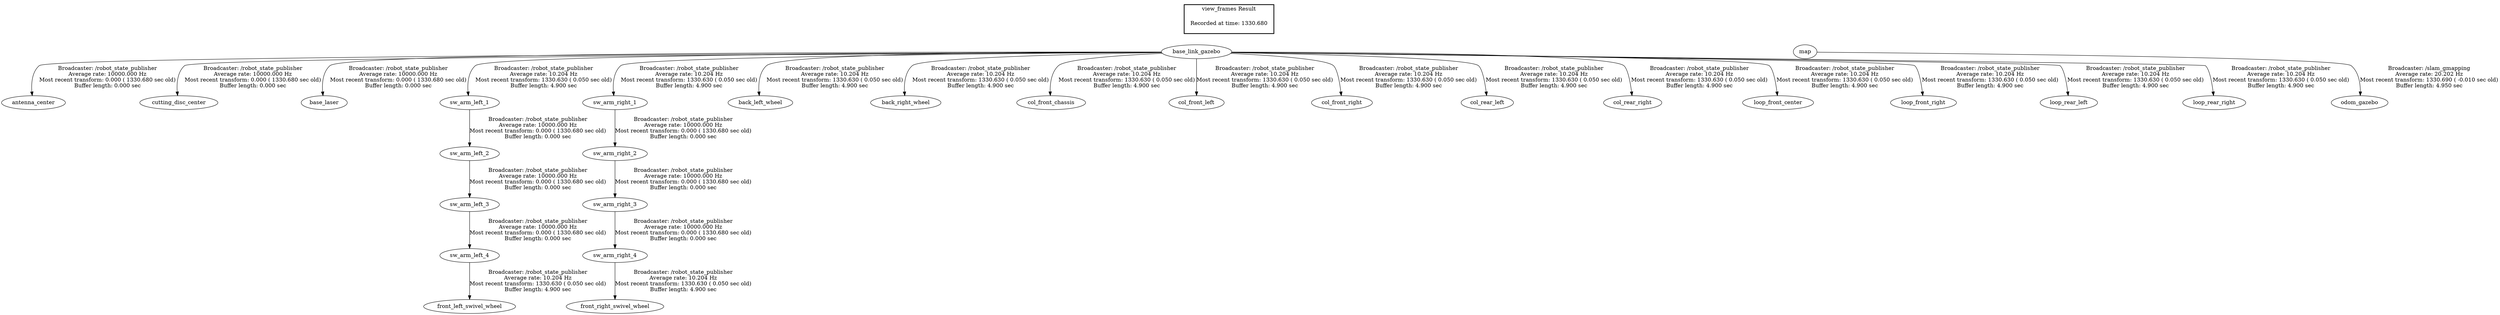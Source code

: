 digraph G {
"base_link_gazebo" -> "antenna_center"[label="Broadcaster: /robot_state_publisher\nAverage rate: 10000.000 Hz\nMost recent transform: 0.000 ( 1330.680 sec old)\nBuffer length: 0.000 sec\n"];
"base_link_gazebo" -> "cutting_disc_center"[label="Broadcaster: /robot_state_publisher\nAverage rate: 10000.000 Hz\nMost recent transform: 0.000 ( 1330.680 sec old)\nBuffer length: 0.000 sec\n"];
"base_link_gazebo" -> "base_laser"[label="Broadcaster: /robot_state_publisher\nAverage rate: 10000.000 Hz\nMost recent transform: 0.000 ( 1330.680 sec old)\nBuffer length: 0.000 sec\n"];
"sw_arm_left_1" -> "sw_arm_left_2"[label="Broadcaster: /robot_state_publisher\nAverage rate: 10000.000 Hz\nMost recent transform: 0.000 ( 1330.680 sec old)\nBuffer length: 0.000 sec\n"];
"base_link_gazebo" -> "sw_arm_left_1"[label="Broadcaster: /robot_state_publisher\nAverage rate: 10.204 Hz\nMost recent transform: 1330.630 ( 0.050 sec old)\nBuffer length: 4.900 sec\n"];
"sw_arm_left_2" -> "sw_arm_left_3"[label="Broadcaster: /robot_state_publisher\nAverage rate: 10000.000 Hz\nMost recent transform: 0.000 ( 1330.680 sec old)\nBuffer length: 0.000 sec\n"];
"sw_arm_left_3" -> "sw_arm_left_4"[label="Broadcaster: /robot_state_publisher\nAverage rate: 10000.000 Hz\nMost recent transform: 0.000 ( 1330.680 sec old)\nBuffer length: 0.000 sec\n"];
"sw_arm_right_1" -> "sw_arm_right_2"[label="Broadcaster: /robot_state_publisher\nAverage rate: 10000.000 Hz\nMost recent transform: 0.000 ( 1330.680 sec old)\nBuffer length: 0.000 sec\n"];
"base_link_gazebo" -> "sw_arm_right_1"[label="Broadcaster: /robot_state_publisher\nAverage rate: 10.204 Hz\nMost recent transform: 1330.630 ( 0.050 sec old)\nBuffer length: 4.900 sec\n"];
"sw_arm_right_2" -> "sw_arm_right_3"[label="Broadcaster: /robot_state_publisher\nAverage rate: 10000.000 Hz\nMost recent transform: 0.000 ( 1330.680 sec old)\nBuffer length: 0.000 sec\n"];
"sw_arm_right_3" -> "sw_arm_right_4"[label="Broadcaster: /robot_state_publisher\nAverage rate: 10000.000 Hz\nMost recent transform: 0.000 ( 1330.680 sec old)\nBuffer length: 0.000 sec\n"];
"map" -> "odom_gazebo"[label="Broadcaster: /slam_gmapping\nAverage rate: 20.202 Hz\nMost recent transform: 1330.690 ( -0.010 sec old)\nBuffer length: 4.950 sec\n"];
"base_link_gazebo" -> "back_left_wheel"[label="Broadcaster: /robot_state_publisher\nAverage rate: 10.204 Hz\nMost recent transform: 1330.630 ( 0.050 sec old)\nBuffer length: 4.900 sec\n"];
"base_link_gazebo" -> "back_right_wheel"[label="Broadcaster: /robot_state_publisher\nAverage rate: 10.204 Hz\nMost recent transform: 1330.630 ( 0.050 sec old)\nBuffer length: 4.900 sec\n"];
"base_link_gazebo" -> "col_front_chassis"[label="Broadcaster: /robot_state_publisher\nAverage rate: 10.204 Hz\nMost recent transform: 1330.630 ( 0.050 sec old)\nBuffer length: 4.900 sec\n"];
"base_link_gazebo" -> "col_front_left"[label="Broadcaster: /robot_state_publisher\nAverage rate: 10.204 Hz\nMost recent transform: 1330.630 ( 0.050 sec old)\nBuffer length: 4.900 sec\n"];
"base_link_gazebo" -> "col_front_right"[label="Broadcaster: /robot_state_publisher\nAverage rate: 10.204 Hz\nMost recent transform: 1330.630 ( 0.050 sec old)\nBuffer length: 4.900 sec\n"];
"base_link_gazebo" -> "col_rear_left"[label="Broadcaster: /robot_state_publisher\nAverage rate: 10.204 Hz\nMost recent transform: 1330.630 ( 0.050 sec old)\nBuffer length: 4.900 sec\n"];
"base_link_gazebo" -> "col_rear_right"[label="Broadcaster: /robot_state_publisher\nAverage rate: 10.204 Hz\nMost recent transform: 1330.630 ( 0.050 sec old)\nBuffer length: 4.900 sec\n"];
"sw_arm_left_4" -> "front_left_swivel_wheel"[label="Broadcaster: /robot_state_publisher\nAverage rate: 10.204 Hz\nMost recent transform: 1330.630 ( 0.050 sec old)\nBuffer length: 4.900 sec\n"];
"sw_arm_right_4" -> "front_right_swivel_wheel"[label="Broadcaster: /robot_state_publisher\nAverage rate: 10.204 Hz\nMost recent transform: 1330.630 ( 0.050 sec old)\nBuffer length: 4.900 sec\n"];
"base_link_gazebo" -> "loop_front_center"[label="Broadcaster: /robot_state_publisher\nAverage rate: 10.204 Hz\nMost recent transform: 1330.630 ( 0.050 sec old)\nBuffer length: 4.900 sec\n"];
"base_link_gazebo" -> "loop_front_right"[label="Broadcaster: /robot_state_publisher\nAverage rate: 10.204 Hz\nMost recent transform: 1330.630 ( 0.050 sec old)\nBuffer length: 4.900 sec\n"];
"base_link_gazebo" -> "loop_rear_left"[label="Broadcaster: /robot_state_publisher\nAverage rate: 10.204 Hz\nMost recent transform: 1330.630 ( 0.050 sec old)\nBuffer length: 4.900 sec\n"];
"base_link_gazebo" -> "loop_rear_right"[label="Broadcaster: /robot_state_publisher\nAverage rate: 10.204 Hz\nMost recent transform: 1330.630 ( 0.050 sec old)\nBuffer length: 4.900 sec\n"];
edge [style=invis];
 subgraph cluster_legend { style=bold; color=black; label ="view_frames Result";
"Recorded at time: 1330.680"[ shape=plaintext ] ;
 }->"base_link_gazebo";
edge [style=invis];
 subgraph cluster_legend { style=bold; color=black; label ="view_frames Result";
"Recorded at time: 1330.680"[ shape=plaintext ] ;
 }->"map";
}